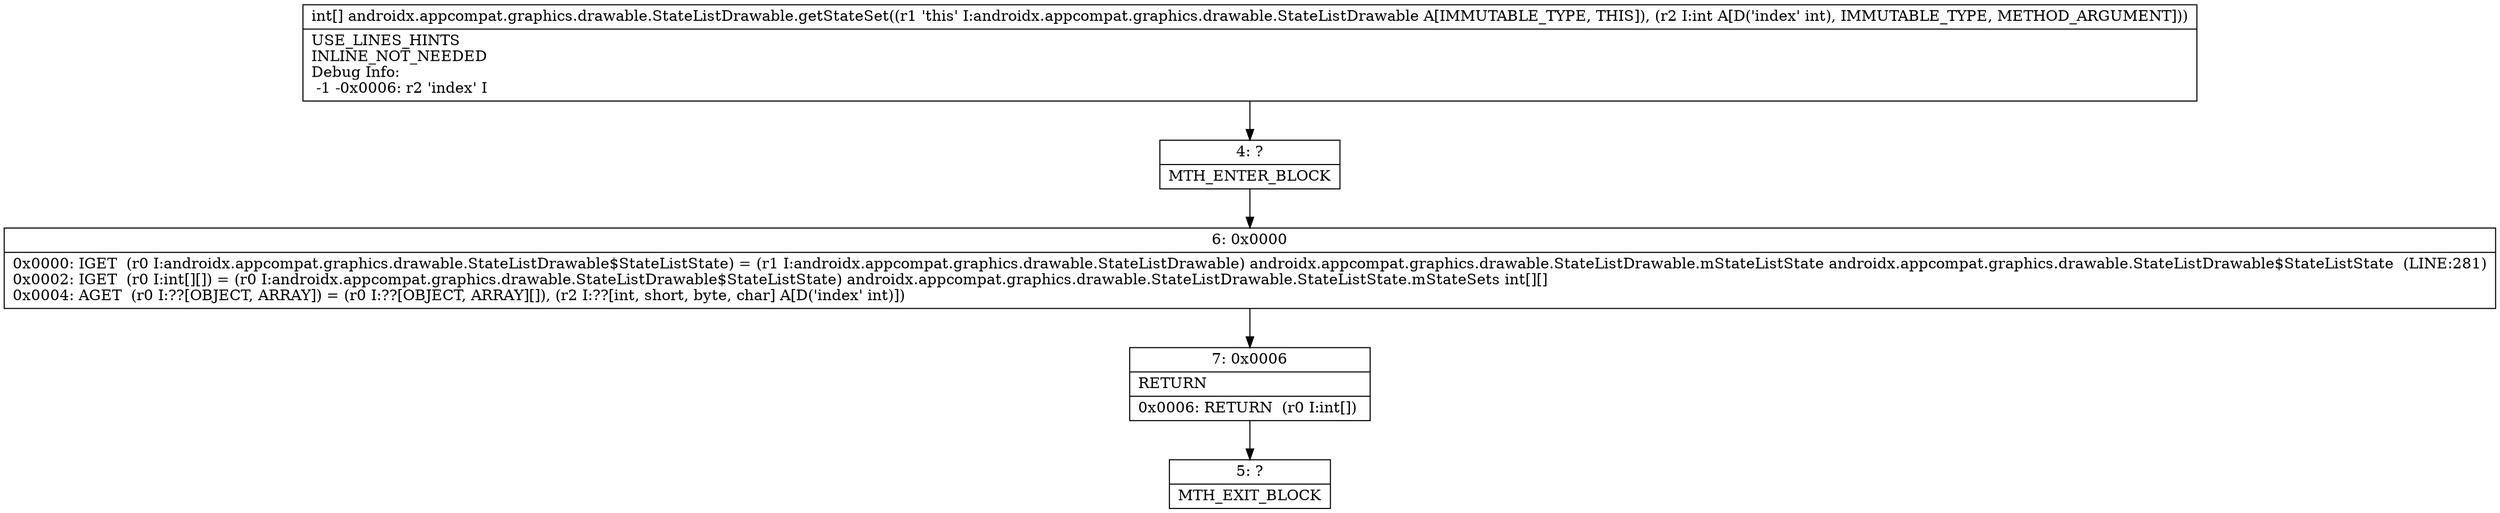 digraph "CFG forandroidx.appcompat.graphics.drawable.StateListDrawable.getStateSet(I)[I" {
Node_4 [shape=record,label="{4\:\ ?|MTH_ENTER_BLOCK\l}"];
Node_6 [shape=record,label="{6\:\ 0x0000|0x0000: IGET  (r0 I:androidx.appcompat.graphics.drawable.StateListDrawable$StateListState) = (r1 I:androidx.appcompat.graphics.drawable.StateListDrawable) androidx.appcompat.graphics.drawable.StateListDrawable.mStateListState androidx.appcompat.graphics.drawable.StateListDrawable$StateListState  (LINE:281)\l0x0002: IGET  (r0 I:int[][]) = (r0 I:androidx.appcompat.graphics.drawable.StateListDrawable$StateListState) androidx.appcompat.graphics.drawable.StateListDrawable.StateListState.mStateSets int[][] \l0x0004: AGET  (r0 I:??[OBJECT, ARRAY]) = (r0 I:??[OBJECT, ARRAY][]), (r2 I:??[int, short, byte, char] A[D('index' int)]) \l}"];
Node_7 [shape=record,label="{7\:\ 0x0006|RETURN\l|0x0006: RETURN  (r0 I:int[]) \l}"];
Node_5 [shape=record,label="{5\:\ ?|MTH_EXIT_BLOCK\l}"];
MethodNode[shape=record,label="{int[] androidx.appcompat.graphics.drawable.StateListDrawable.getStateSet((r1 'this' I:androidx.appcompat.graphics.drawable.StateListDrawable A[IMMUTABLE_TYPE, THIS]), (r2 I:int A[D('index' int), IMMUTABLE_TYPE, METHOD_ARGUMENT]))  | USE_LINES_HINTS\lINLINE_NOT_NEEDED\lDebug Info:\l  \-1 \-0x0006: r2 'index' I\l}"];
MethodNode -> Node_4;Node_4 -> Node_6;
Node_6 -> Node_7;
Node_7 -> Node_5;
}

